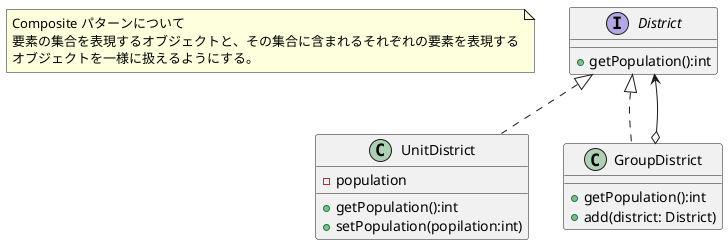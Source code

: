 @startuml

note as N1
  Composite パターンについて
  要素の集合を表現するオブジェクトと、その集合に含まれるそれぞれの要素を表現する
  オブジェクトを一様に扱えるようにする。
 end note

interface District {
  + getPopulation():int
}

class UnitDistrict {
  + getPopulation():int
  + setPopulation(popilation:int)
  - population
}

class GroupDistrict {
  + getPopulation():int
  + add(district: District)
}


District <|.. UnitDistrict
District <|.. GroupDistrict
District <--o GroupDistrict

@enduml